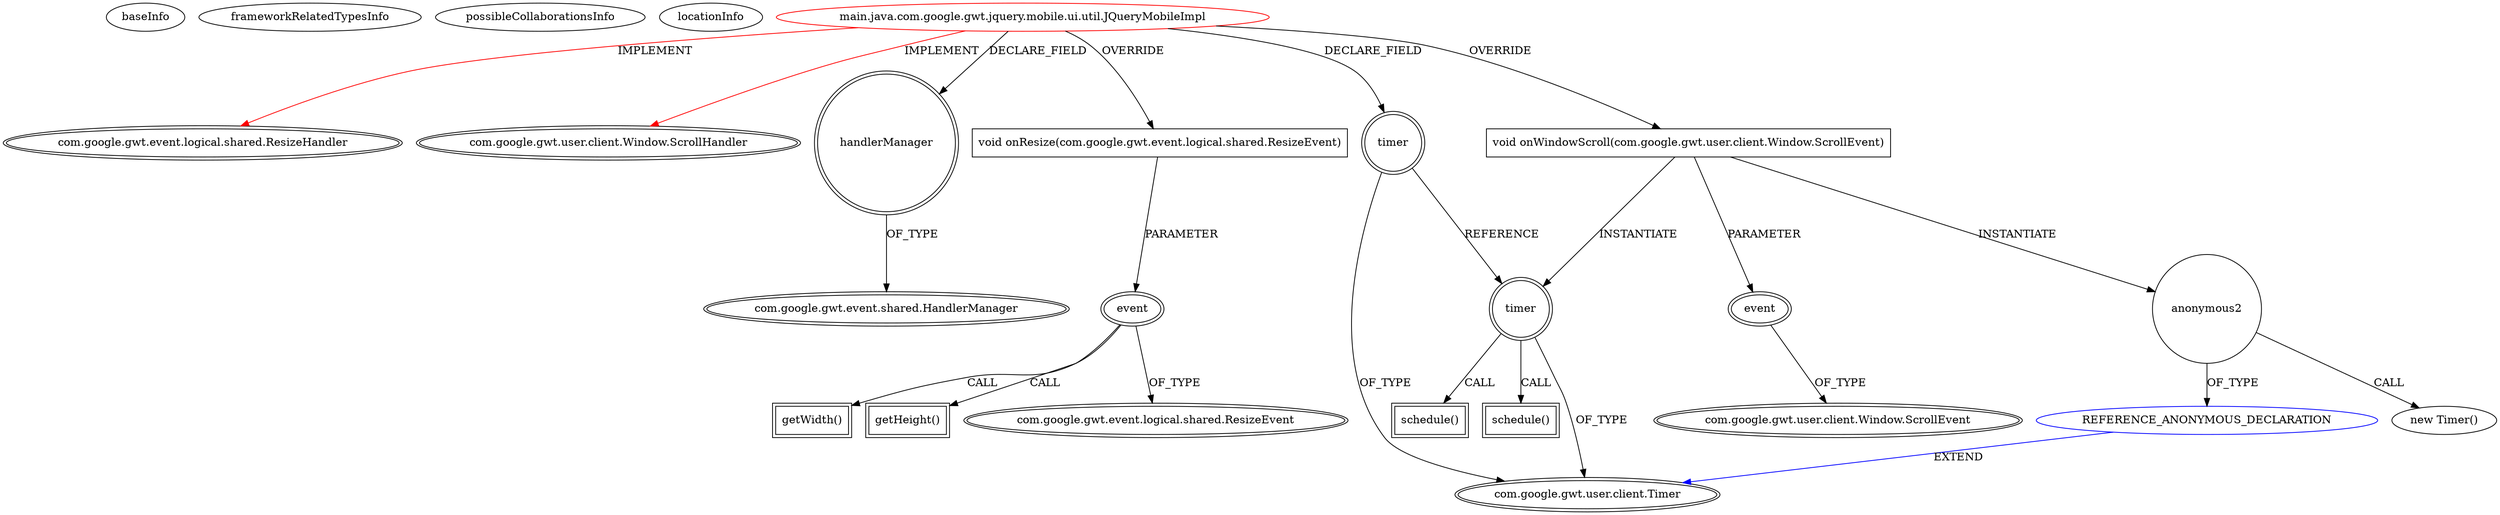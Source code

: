 digraph {
baseInfo[graphId=3202,category="extension_graph",isAnonymous=false,possibleRelation=true]
frameworkRelatedTypesInfo[0="com.google.gwt.event.logical.shared.ResizeHandler",1="com.google.gwt.user.client.Window.ScrollHandler"]
possibleCollaborationsInfo[0="3202~OVERRIDING_METHOD_DECLARATION-INSTANTIATION-~com.google.gwt.event.logical.shared.ResizeHandler com.google.gwt.user.client.Window.ScrollHandler ~com.google.gwt.user.client.Timer ~false~true"]
locationInfo[projectName="jhudson8-gwt-jquery-ui",filePath="/jhudson8-gwt-jquery-ui/gwt-jquery-ui-master/core/gwt-jquery-ui-mobile/src/main/java/com/google/gwt/jquery/mobile/ui/util/JQueryMobileImpl.java",contextSignature="JQueryMobileImpl",graphId="3202"]
0[label="main.java.com.google.gwt.jquery.mobile.ui.util.JQueryMobileImpl",vertexType="ROOT_CLIENT_CLASS_DECLARATION",isFrameworkType=false,color=red]
1[label="com.google.gwt.event.logical.shared.ResizeHandler",vertexType="FRAMEWORK_INTERFACE_TYPE",isFrameworkType=true,peripheries=2]
2[label="com.google.gwt.user.client.Window.ScrollHandler",vertexType="FRAMEWORK_INTERFACE_TYPE",isFrameworkType=true,peripheries=2]
3[label="handlerManager",vertexType="FIELD_DECLARATION",isFrameworkType=true,peripheries=2,shape=circle]
4[label="com.google.gwt.event.shared.HandlerManager",vertexType="FRAMEWORK_CLASS_TYPE",isFrameworkType=true,peripheries=2]
5[label="timer",vertexType="FIELD_DECLARATION",isFrameworkType=true,peripheries=2,shape=circle]
6[label="com.google.gwt.user.client.Timer",vertexType="FRAMEWORK_CLASS_TYPE",isFrameworkType=true,peripheries=2]
7[label="void onResize(com.google.gwt.event.logical.shared.ResizeEvent)",vertexType="OVERRIDING_METHOD_DECLARATION",isFrameworkType=false,shape=box]
8[label="event",vertexType="PARAMETER_DECLARATION",isFrameworkType=true,peripheries=2]
9[label="com.google.gwt.event.logical.shared.ResizeEvent",vertexType="FRAMEWORK_CLASS_TYPE",isFrameworkType=true,peripheries=2]
11[label="getWidth()",vertexType="INSIDE_CALL",isFrameworkType=true,peripheries=2,shape=box]
13[label="getHeight()",vertexType="INSIDE_CALL",isFrameworkType=true,peripheries=2,shape=box]
14[label="void onWindowScroll(com.google.gwt.user.client.Window.ScrollEvent)",vertexType="OVERRIDING_METHOD_DECLARATION",isFrameworkType=false,shape=box]
15[label="event",vertexType="PARAMETER_DECLARATION",isFrameworkType=true,peripheries=2]
16[label="com.google.gwt.user.client.Window.ScrollEvent",vertexType="FRAMEWORK_CLASS_TYPE",isFrameworkType=true,peripheries=2]
18[label="anonymous2",vertexType="VARIABLE_EXPRESION",isFrameworkType=false,shape=circle]
19[label="REFERENCE_ANONYMOUS_DECLARATION",vertexType="REFERENCE_ANONYMOUS_DECLARATION",isFrameworkType=false,color=blue]
17[label="new Timer()",vertexType="CONSTRUCTOR_CALL",isFrameworkType=false]
21[label="timer",vertexType="VARIABLE_EXPRESION",isFrameworkType=true,peripheries=2,shape=circle]
22[label="schedule()",vertexType="INSIDE_CALL",isFrameworkType=true,peripheries=2,shape=box]
25[label="schedule()",vertexType="INSIDE_CALL",isFrameworkType=true,peripheries=2,shape=box]
0->1[label="IMPLEMENT",color=red]
0->2[label="IMPLEMENT",color=red]
0->3[label="DECLARE_FIELD"]
3->4[label="OF_TYPE"]
0->5[label="DECLARE_FIELD"]
5->6[label="OF_TYPE"]
0->7[label="OVERRIDE"]
8->9[label="OF_TYPE"]
7->8[label="PARAMETER"]
8->11[label="CALL"]
8->13[label="CALL"]
0->14[label="OVERRIDE"]
15->16[label="OF_TYPE"]
14->15[label="PARAMETER"]
14->18[label="INSTANTIATE"]
19->6[label="EXTEND",color=blue]
18->19[label="OF_TYPE"]
18->17[label="CALL"]
14->21[label="INSTANTIATE"]
5->21[label="REFERENCE"]
21->6[label="OF_TYPE"]
21->22[label="CALL"]
21->25[label="CALL"]
}
